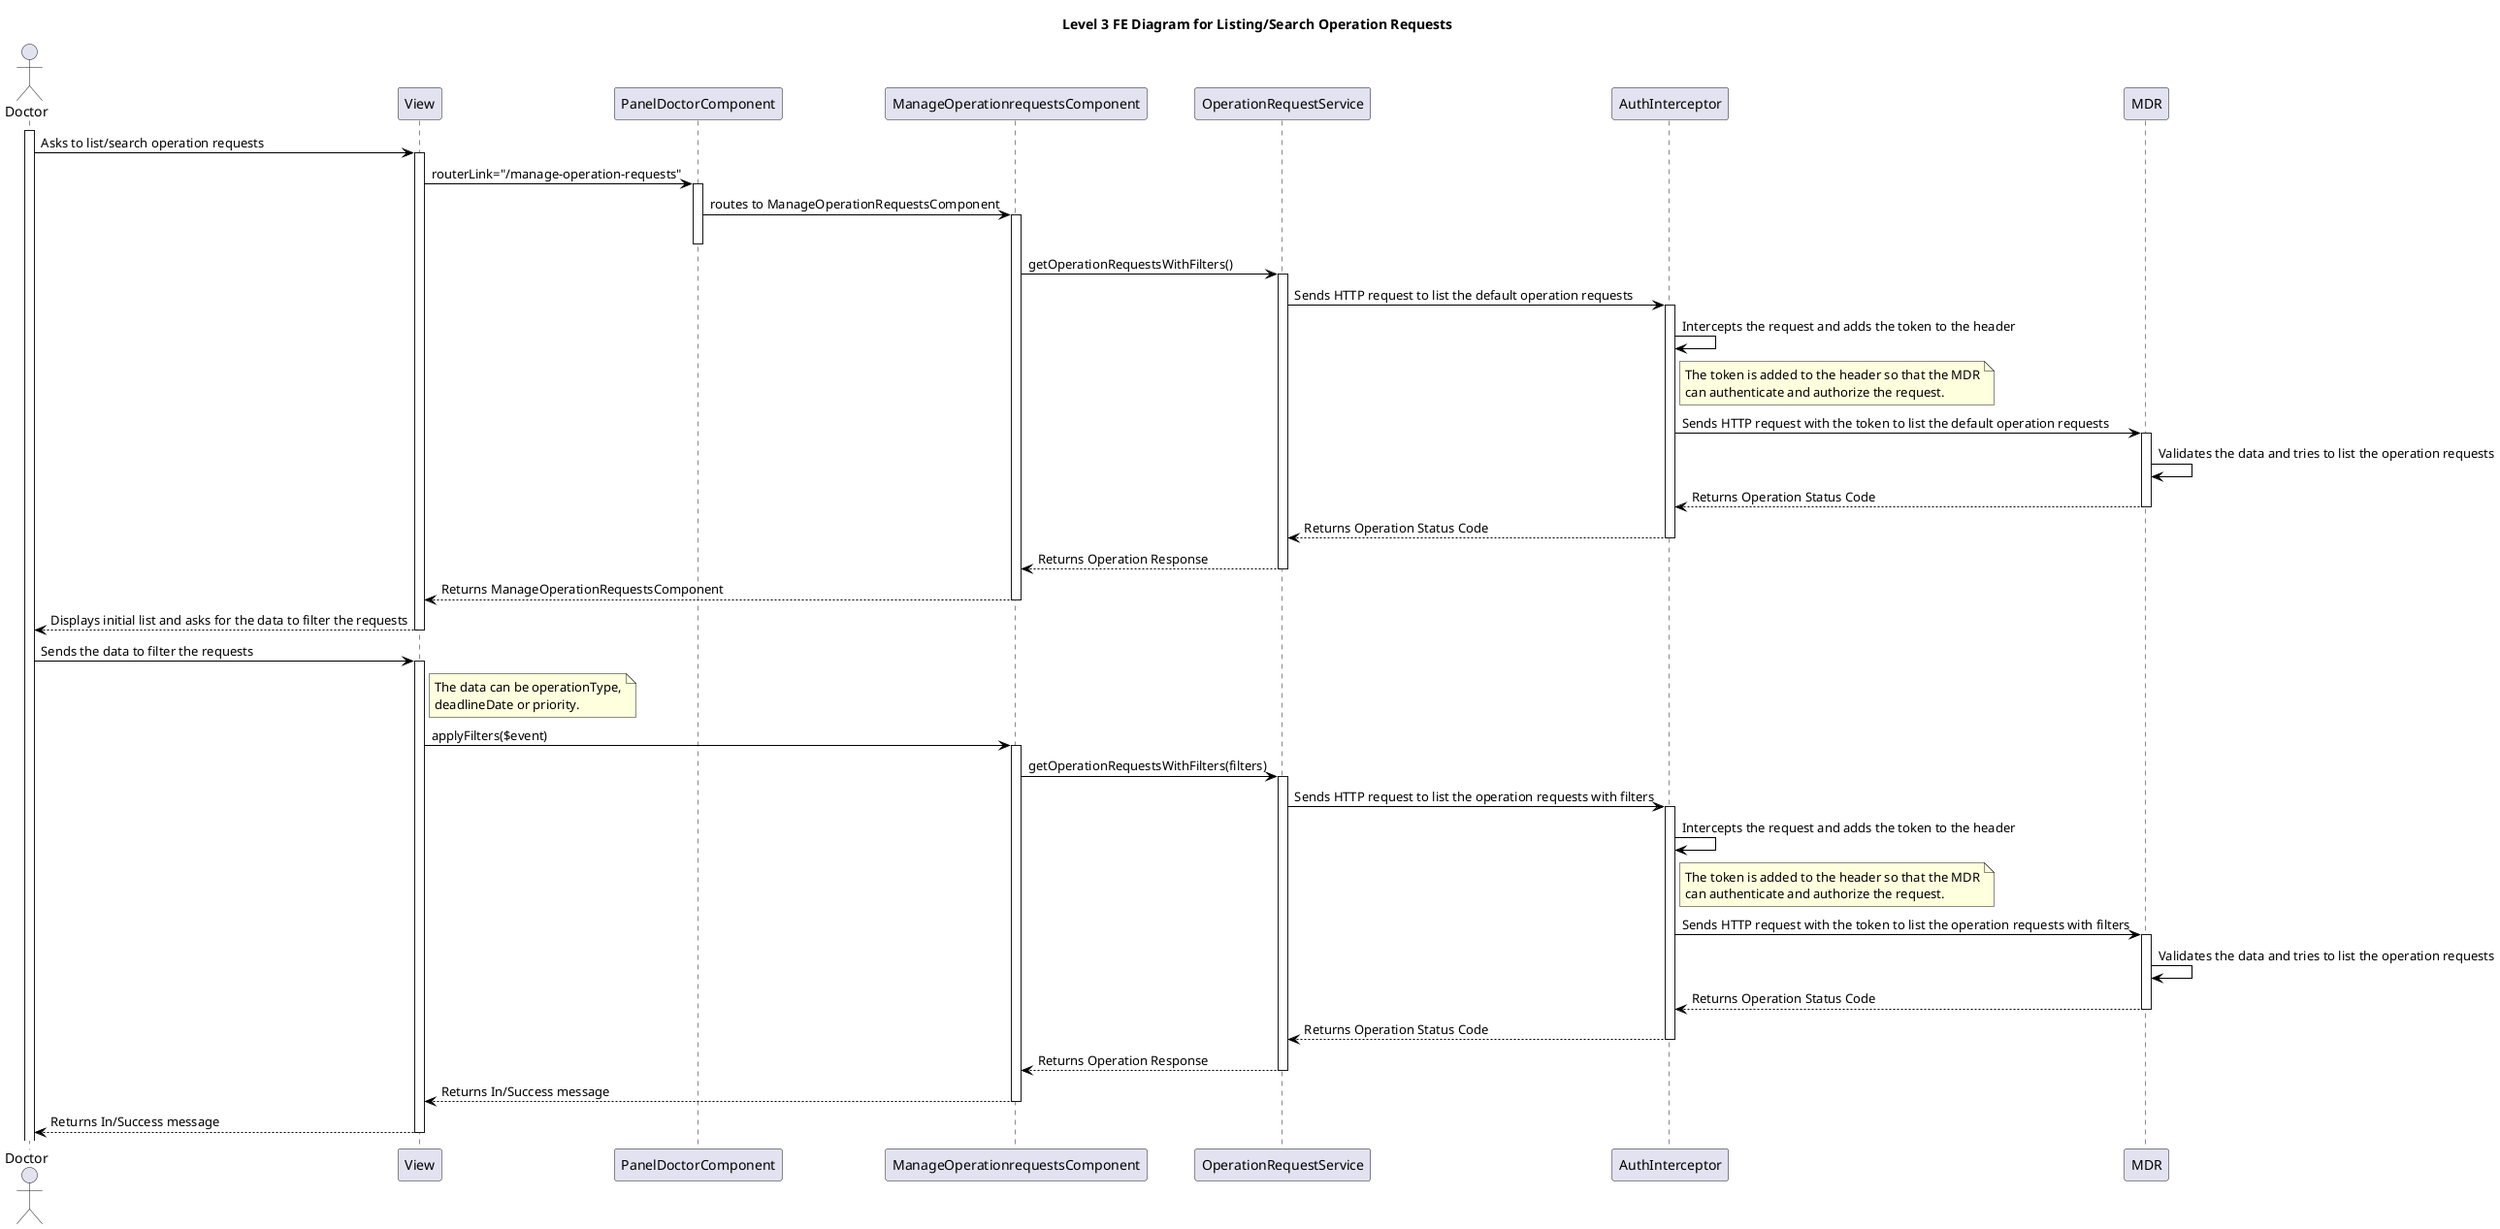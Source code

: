 @startuml level_3_FE

title Level 3 FE Diagram for Listing/Search Operation Requests

hide empty members
'skinparam Linetype ortho

skinparam class {
    BackgroundColor<<valueObject>> #D6EAF8
    BackgroundColor<<root>> #FDEBD0
    BackgroundColor<<service>> #D1F2EB
    BackgroundColor #FEF9E7
    ArrowColor Black
}

skinparam package {
    BackgroundColor #EBF5FB
}

actor Doctor as D
participant "View" as V
participant "PanelDoctorComponent" as PDC
participant "ManageOperationrequestsComponent" as MORC
participant "OperationRequestService" as ORS
participant "AuthInterceptor" as AI
participant "MDR" as MDR

activate D
D -> V: Asks to list/search operation requests
activate V
V -> PDC: routerLink="/manage-operation-requests"
activate PDC
PDC -> MORC: routes to ManageOperationRequestsComponent
activate MORC
deactivate PDC
MORC -> ORS: getOperationRequestsWithFilters()
activate ORS
ORS -> AI: Sends HTTP request to list the default operation requests
activate AI
AI -> AI: Intercepts the request and adds the token to the header
note right of AI
    The token is added to the header so that the MDR
    can authenticate and authorize the request.
end note
AI -> MDR: Sends HTTP request with the token to list the default operation requests
activate MDR
MDR -> MDR: Validates the data and tries to list the operation requests
MDR --> AI: Returns Operation Status Code
deactivate MDR
AI --> ORS: Returns Operation Status Code
deactivate AI
ORS --> MORC: Returns Operation Response
deactivate ORS
MORC --> V: Returns ManageOperationRequestsComponent
deactivate MORC
V --> D: Displays initial list and asks for the data to filter the requests
deactivate V
D -> V: Sends the data to filter the requests
note right of V: The data can be operationType,\ndeadlineDate or priority.
activate V
V -> MORC: applyFilters($event)
activate MORC
MORC -> ORS: getOperationRequestsWithFilters(filters)
activate ORS
ORS -> AI: Sends HTTP request to list the operation requests with filters
activate AI
AI -> AI: Intercepts the request and adds the token to the header
note right of AI
    The token is added to the header so that the MDR
    can authenticate and authorize the request.
end note
AI -> MDR: Sends HTTP request with the token to list the operation requests with filters
activate MDR
MDR -> MDR: Validates the data and tries to list the operation requests
MDR --> AI: Returns Operation Status Code
deactivate MDR
AI --> ORS: Returns Operation Status Code
deactivate AI
ORS --> MORC: Returns Operation Response
deactivate ORS
MORC --> V: Returns In/Success message
deactivate MORC
V --> D: Returns In/Success message
deactivate V

@enduml